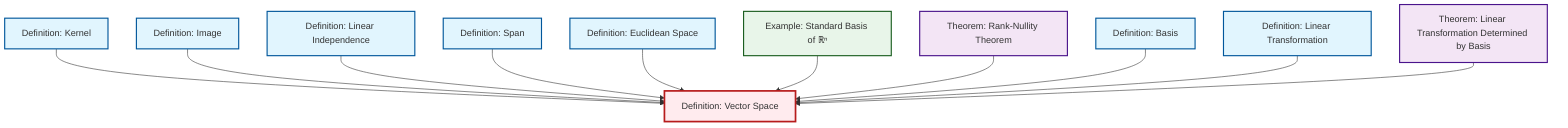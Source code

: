 graph TD
    classDef definition fill:#e1f5fe,stroke:#01579b,stroke-width:2px
    classDef theorem fill:#f3e5f5,stroke:#4a148c,stroke-width:2px
    classDef axiom fill:#fff3e0,stroke:#e65100,stroke-width:2px
    classDef example fill:#e8f5e9,stroke:#1b5e20,stroke-width:2px
    classDef current fill:#ffebee,stroke:#b71c1c,stroke-width:3px
    def-image["Definition: Image"]:::definition
    def-vector-space["Definition: Vector Space"]:::definition
    def-basis["Definition: Basis"]:::definition
    def-linear-independence["Definition: Linear Independence"]:::definition
    thm-rank-nullity["Theorem: Rank-Nullity Theorem"]:::theorem
    ex-standard-basis-rn["Example: Standard Basis of ℝⁿ"]:::example
    def-kernel["Definition: Kernel"]:::definition
    def-euclidean-space["Definition: Euclidean Space"]:::definition
    def-linear-transformation["Definition: Linear Transformation"]:::definition
    thm-linear-transformation-basis["Theorem: Linear Transformation Determined by Basis"]:::theorem
    def-span["Definition: Span"]:::definition
    def-kernel --> def-vector-space
    def-image --> def-vector-space
    def-linear-independence --> def-vector-space
    def-span --> def-vector-space
    def-euclidean-space --> def-vector-space
    ex-standard-basis-rn --> def-vector-space
    thm-rank-nullity --> def-vector-space
    def-basis --> def-vector-space
    def-linear-transformation --> def-vector-space
    thm-linear-transformation-basis --> def-vector-space
    class def-vector-space current